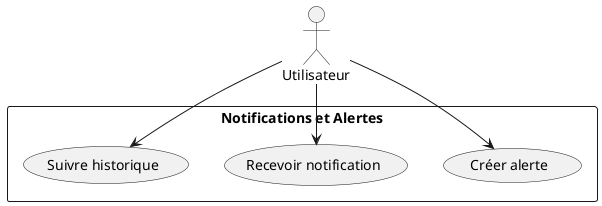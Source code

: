 @startuml
actor Utilisateur
rectangle "Notifications et Alertes" {
  Utilisateur --> (Créer alerte)
  Utilisateur --> (Recevoir notification)
  Utilisateur --> (Suivre historique)
}
@enduml